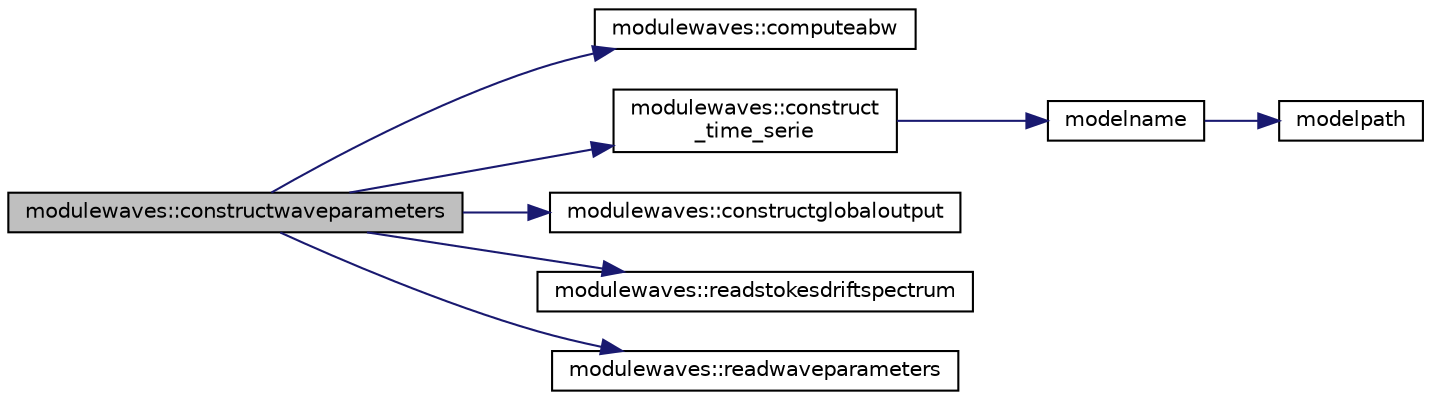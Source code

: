 digraph "modulewaves::constructwaveparameters"
{
 // LATEX_PDF_SIZE
  edge [fontname="Helvetica",fontsize="10",labelfontname="Helvetica",labelfontsize="10"];
  node [fontname="Helvetica",fontsize="10",shape=record];
  rankdir="LR";
  Node1 [label="modulewaves::constructwaveparameters",height=0.2,width=0.4,color="black", fillcolor="grey75", style="filled", fontcolor="black",tooltip=" "];
  Node1 -> Node2 [color="midnightblue",fontsize="10",style="solid",fontname="Helvetica"];
  Node2 [label="modulewaves::computeabw",height=0.2,width=0.4,color="black", fillcolor="white", style="filled",URL="$namespacemodulewaves.html#a3aa2de7449377be15fcc0bbb463170ed",tooltip=" "];
  Node1 -> Node3 [color="midnightblue",fontsize="10",style="solid",fontname="Helvetica"];
  Node3 [label="modulewaves::construct\l_time_serie",height=0.2,width=0.4,color="black", fillcolor="white", style="filled",URL="$namespacemodulewaves.html#a86eae20876164ce3f5e09fbb27e80f64",tooltip=" "];
  Node3 -> Node4 [color="midnightblue",fontsize="10",style="solid",fontname="Helvetica"];
  Node4 [label="modelname",height=0.2,width=0.4,color="black", fillcolor="white", style="filled",URL="$_main_8_f90.html#af0ae0b978e6573bc461573aa66062e83",tooltip=" "];
  Node4 -> Node5 [color="midnightblue",fontsize="10",style="solid",fontname="Helvetica"];
  Node5 [label="modelpath",height=0.2,width=0.4,color="black", fillcolor="white", style="filled",URL="$_main_8_f90.html#ada5b220b45dcba73a75264dcde43e3bd",tooltip=" "];
  Node1 -> Node6 [color="midnightblue",fontsize="10",style="solid",fontname="Helvetica"];
  Node6 [label="modulewaves::constructglobaloutput",height=0.2,width=0.4,color="black", fillcolor="white", style="filled",URL="$namespacemodulewaves.html#a069825270a300a70ba32518f571bcb90",tooltip=" "];
  Node1 -> Node7 [color="midnightblue",fontsize="10",style="solid",fontname="Helvetica"];
  Node7 [label="modulewaves::readstokesdriftspectrum",height=0.2,width=0.4,color="black", fillcolor="white", style="filled",URL="$namespacemodulewaves.html#a8f1215445f8fd38dbf41e7339b28cf9f",tooltip=" "];
  Node1 -> Node8 [color="midnightblue",fontsize="10",style="solid",fontname="Helvetica"];
  Node8 [label="modulewaves::readwaveparameters",height=0.2,width=0.4,color="black", fillcolor="white", style="filled",URL="$namespacemodulewaves.html#a5465d7c0bebb4ccf791eba8d2dfb8a8d",tooltip=" "];
}
